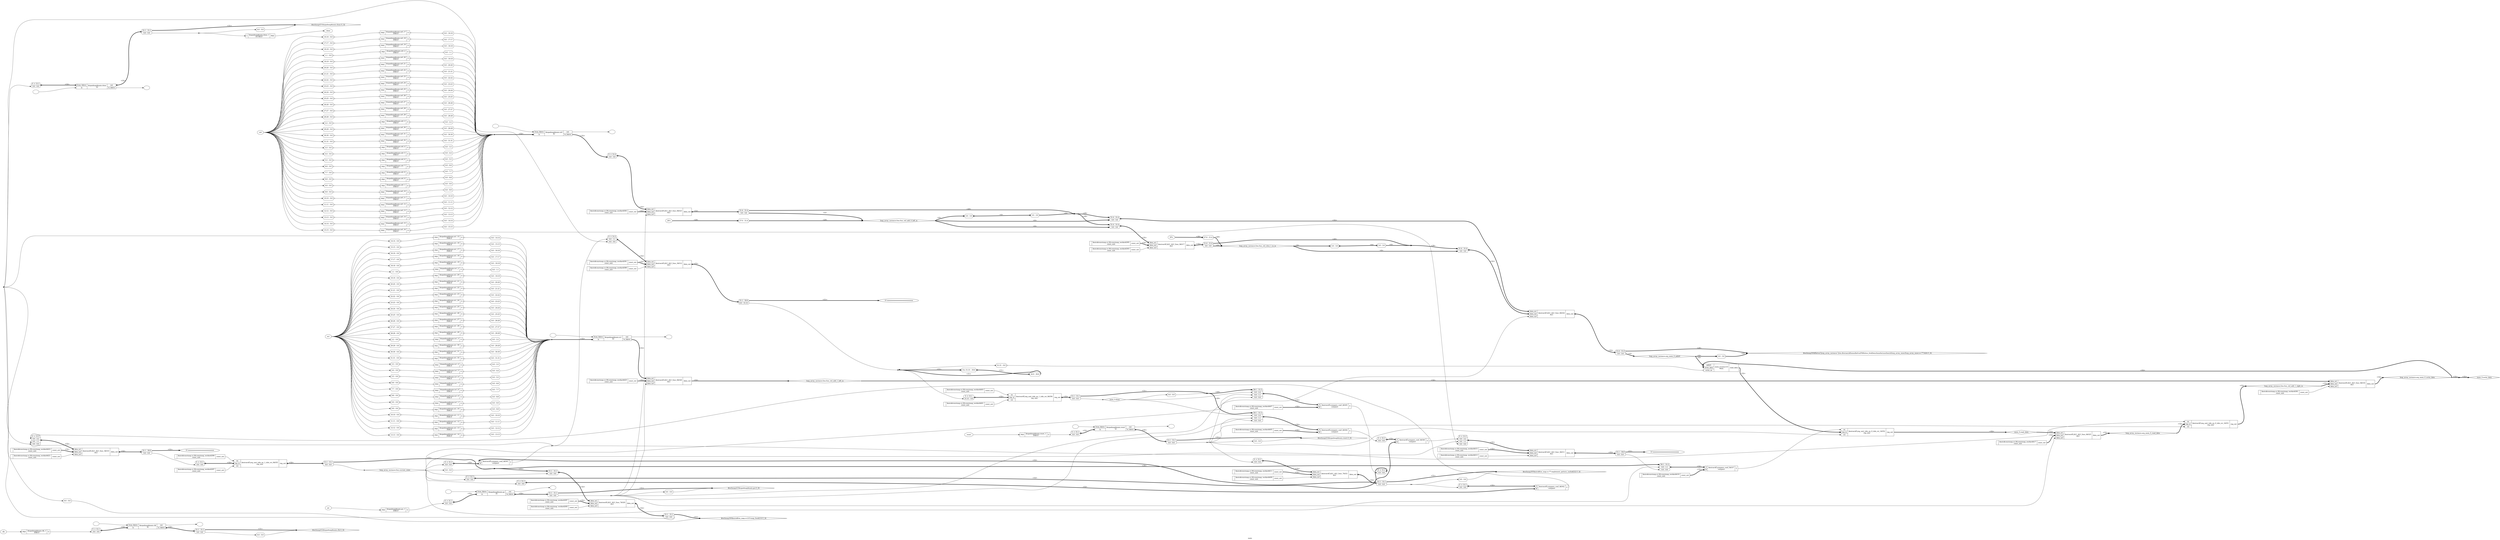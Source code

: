digraph "main" {
label="main";
rankdir="LR";
remincross=true;
n58 [ shape=octagon, label="clk", color="black", fontcolor="black"];
n59 [ shape=octagon, label="done", color="black", fontcolor="black"];
n60 [ shape=octagon, label="go", color="black", fontcolor="black"];
n61 [ shape=octagon, label="in0", color="black", fontcolor="black"];
n62 [ shape=octagon, label="in1", color="black", fontcolor="black"];
n63 [ shape=diamond, label="loop_array_instance.arg_mem_0_addr0", color="black", fontcolor="black"];
n64 [ shape=diamond, label="loop_array_instance.arg_mem_0_read_data", color="black", fontcolor="black"];
n65 [ shape=diamond, label="loop_array_instance.arg_mem_0_write_data", color="black", fontcolor="black"];
n66 [ shape=diamond, label="loop_array_instance.fsm.current_state", color="black", fontcolor="black"];
n67 [ shape=diamond, label="loop_array_instance.fsm.fsm_std_add_0_left_in", color="black", fontcolor="black"];
n68 [ shape=diamond, label="loop_array_instance.fsm.fsm_std_add_1_left_in", color="black", fontcolor="black"];
n69 [ shape=diamond, label="loop_array_instance.fsm.fsm_std_add_1_right_in", color="black", fontcolor="black"];
n70 [ shape=diamond, label="loop_array_instance.fsm.fsm_std_slice_1_in_in", color="black", fontcolor="black"];
n71 [ shape=diamond, label="mem_0.done", color="black", fontcolor="black"];
n72 [ shape=diamond, label="mem_0.read_data", color="black", fontcolor="black"];
n73 [ shape=diamond, label="mem_0.write_data", color="black", fontcolor="black"];
n74 [ shape=octagon, label="reset", color="black", fontcolor="black"];
c76 [ shape=record, label="{{}|$auto$constmap.cc:36:constmap_worker$381\nconst_unit|{<p75> const_out}}",  ];
c77 [ shape=record, label="{{}|$auto$constmap.cc:36:constmap_worker$383\nconst_unit|{<p75> const_out}}",  ];
c78 [ shape=record, label="{{}|$auto$constmap.cc:36:constmap_worker$385\nconst_unit|{<p75> const_out}}",  ];
c79 [ shape=record, label="{{}|$auto$constmap.cc:36:constmap_worker$387\nconst_unit|{<p75> const_out}}",  ];
c80 [ shape=record, label="{{}|$auto$constmap.cc:36:constmap_worker$389\nconst_unit|{<p75> const_out}}",  ];
c81 [ shape=record, label="{{}|$auto$constmap.cc:36:constmap_worker$391\nconst_unit|{<p75> const_out}}",  ];
c82 [ shape=record, label="{{}|$auto$constmap.cc:36:constmap_worker$393\nconst_unit|{<p75> const_out}}",  ];
c83 [ shape=record, label="{{}|$auto$constmap.cc:36:constmap_worker$395\nconst_unit|{<p75> const_out}}",  ];
c84 [ shape=record, label="{{}|$auto$constmap.cc:36:constmap_worker$397\nconst_unit|{<p75> const_out}}",  ];
c85 [ shape=record, label="{{}|$auto$constmap.cc:36:constmap_worker$399\nconst_unit|{<p75> const_out}}",  ];
c86 [ shape=record, label="{{}|$auto$constmap.cc:36:constmap_worker$401\nconst_unit|{<p75> const_out}}",  ];
c87 [ shape=record, label="{{}|$auto$constmap.cc:36:constmap_worker$403\nconst_unit|{<p75> const_out}}",  ];
c88 [ shape=record, label="{{}|$auto$constmap.cc:36:constmap_worker$405\nconst_unit|{<p75> const_out}}",  ];
c89 [ shape=record, label="{{}|$auto$constmap.cc:36:constmap_worker$407\nconst_unit|{<p75> const_out}}",  ];
c90 [ shape=record, label="{{}|$auto$constmap.cc:36:constmap_worker$409\nconst_unit|{<p75> const_out}}",  ];
c91 [ shape=record, label="{{}|$auto$constmap.cc:36:constmap_worker$411\nconst_unit|{<p75> const_out}}",  ];
c92 [ shape=record, label="{{}|$auto$constmap.cc:36:constmap_worker$413\nconst_unit|{<p75> const_out}}",  ];
c93 [ shape=record, label="{{}|$auto$constmap.cc:36:constmap_worker$415\nconst_unit|{<p75> const_out}}",  ];
c94 [ shape=record, label="{{}|$auto$constmap.cc:36:constmap_worker$417\nconst_unit|{<p75> const_out}}",  ];
c95 [ shape=record, label="{{}|$auto$constmap.cc:36:constmap_worker$419\nconst_unit|{<p75> const_out}}",  ];
c96 [ shape=record, label="{{}|$auto$constmap.cc:36:constmap_worker$421\nconst_unit|{<p75> const_out}}",  ];
c97 [ shape=record, label="{{}|$auto$constmap.cc:36:constmap_worker$423\nconst_unit|{<p75> const_out}}",  ];
c98 [ shape=record, label="{{}|$auto$constmap.cc:36:constmap_worker$425\nconst_unit|{<p75> const_out}}",  ];
c103 [ shape=record, label="{{<p99> data_in1|<p100> data_in2|<p101> data_in3}|$extract$&#9586;ALU_ALU_func_0$316\nALU|{<p102> data_out}}",  ];
c104 [ shape=record, label="{{<p99> data_in1|<p100> data_in2|<p101> data_in3}|$extract$&#9586;ALU_ALU_func_0$317\nALU|{<p102> data_out}}",  ];
x0 [ shape=record, style=rounded, label="<s1> 31:4 - 31:4 |<s0> 3:0 - 3:0 ", color="black", fontcolor="black" ];
x0:e -> c104:p99:w [arrowhead=odiamond, arrowtail=odiamond, dir=both, color="black", fontcolor="black", style="setlinewidth(3)", label="<32>"];
x1 [ shape=record, style=rounded, label="<s1> 31:4 - 31:4 |<s0> 3:0 - 3:0 ", color="black", fontcolor="black" ];
c104:p102:e -> x1:w [arrowhead=odiamond, arrowtail=odiamond, dir=both, color="black", fontcolor="black", style="setlinewidth(3)", label="<32>"];
v4 [ label="31'zzzzzzzzzzzzzzzzzzzzzzzzzzzzzzz" ];
c105 [ shape=record, label="{{<p99> data_in1|<p100> data_in2|<p101> data_in3}|$extract$&#9586;ALU_ALU_func_3$310\nALU|{<p102> data_out}}",  ];
x2 [ shape=record, style=rounded, label="0 -&gt; 31:3 |<s2> 0:0 - 2:2 |<s1> 0:0 - 1:1 |<s0> 0:0 - 0:0 ", color="black", fontcolor="black" ];
x2:e -> c105:p99:w [arrowhead=odiamond, arrowtail=odiamond, dir=both, color="black", fontcolor="black", style="setlinewidth(3)", label="<32>"];
x3 [ shape=record, style=rounded, label="<s1> 31:1 - 30:0 |<s0> 0:0 - 0:0 ", color="black", fontcolor="black" ];
c105:p102:e -> x3:w [arrowhead=odiamond, arrowtail=odiamond, dir=both, color="black", fontcolor="black", style="setlinewidth(3)", label="<32>"];
v7 [ label="31'zzzzzzzzzzzzzzzzzzzzzzzzzzzzzzz" ];
c106 [ shape=record, label="{{<p99> data_in1|<p100> data_in2|<p101> data_in3}|$extract$&#9586;ALU_ALU_func_3$311\nALU|{<p102> data_out}}",  ];
x5 [ shape=record, style=rounded, label="0 -&gt; 31:3 |<s2> 0:0 - 2:2 |<s1> 0:0 - 1:1 |<s0> 0:0 - 0:0 ", color="black", fontcolor="black" ];
x5:e -> c106:p99:w [arrowhead=odiamond, arrowtail=odiamond, dir=both, color="black", fontcolor="black", style="setlinewidth(3)", label="<32>"];
x6 [ shape=record, style=rounded, label="<s1> 31:1 - 30:0 |<s0> 0:0 - 0:0 ", color="black", fontcolor="black" ];
c106:p102:e -> x6:w [arrowhead=odiamond, arrowtail=odiamond, dir=both, color="black", fontcolor="black", style="setlinewidth(3)", label="<32>"];
v10 [ label="31'zzzzzzzzzzzzzzzzzzzzzzzzzzzzzzz" ];
c107 [ shape=record, label="{{<p99> data_in1|<p100> data_in2|<p101> data_in3}|$extract$&#9586;ALU_ALU_func_3$312\nALU|{<p102> data_out}}",  ];
x8 [ shape=record, style=rounded, label="0 -&gt; 31:2 |<s1> 0:0 - 1:1 |<s0> 0:0 - 0:0 ", color="black", fontcolor="black" ];
x8:e -> c107:p99:w [arrowhead=odiamond, arrowtail=odiamond, dir=both, color="black", fontcolor="black", style="setlinewidth(3)", label="<32>"];
x9 [ shape=record, style=rounded, label="<s1> 31:1 - 30:0 |<s0> 0:0 - 31:31 ", color="black", fontcolor="black" ];
c107:p102:e -> x9:w [arrowhead=odiamond, arrowtail=odiamond, dir=both, color="black", fontcolor="black", style="setlinewidth(3)", label="<32>"];
c108 [ shape=record, label="{{<p99> data_in1|<p100> data_in2|<p101> data_in3}|$extract$&#9586;ALU_ALU_func_6$323\nALU|{<p102> data_out}}",  ];
x11 [ shape=record, style=rounded, label="0 -&gt; 31:4 |<s0> 3:0 - 3:0 ", color="black", fontcolor="black" ];
x11:e -> c108:p99:w [arrowhead=odiamond, arrowtail=odiamond, dir=both, color="black", fontcolor="black", style="setlinewidth(3)", label="<32>"];
x12 [ shape=record, style=rounded, label="<s1> 31:4 - 31:4 |<s0> 3:0 - 3:0 ", color="black", fontcolor="black" ];
c108:p102:e -> x12:w [arrowhead=odiamond, arrowtail=odiamond, dir=both, color="black", fontcolor="black", style="setlinewidth(3)", label="<32>"];
c109 [ shape=record, label="{{<p99> data_in1|<p100> data_in2|<p101> data_in3}|$extract$&#9586;ALU_ALU_func_6$324\nALU|{<p102> data_out}}",  ];
x13 [ shape=record, style=rounded, label="<s1> 31:4 - 31:4 |<s0> 3:0 - 3:0 ", color="black", fontcolor="black" ];
x13:e -> c109:p99:w [arrowhead=odiamond, arrowtail=odiamond, dir=both, color="black", fontcolor="black", style="setlinewidth(3)", label="<32>"];
x14 [ shape=record, style=rounded, label="<s1> 31:4 - 31:4 |<s0> 3:0 - 3:0 ", color="black", fontcolor="black" ];
x14:e -> c109:p100:w [arrowhead=odiamond, arrowtail=odiamond, dir=both, color="black", fontcolor="black", style="setlinewidth(3)", label="<32>"];
x15 [ shape=record, style=rounded, label="<s1> 31:4 - 31:4 |<s0> 3:0 - 3:0 ", color="black", fontcolor="black" ];
c109:p102:e -> x15:w [arrowhead=odiamond, arrowtail=odiamond, dir=both, color="black", fontcolor="black", style="setlinewidth(3)", label="<32>"];
c110 [ shape=record, label="{{<p99> data_in1|<p100> data_in2|<p101> data_in3}|$extract$&#9586;ALU_ALU_func_6$325\nALU|{<p102> data_out}}",  ];
c111 [ shape=record, label="{{<p99> data_in1|<p100> data_in2|<p101> data_in3}|$extract$&#9586;ALU_ALU_func_6$326\nALU|{<p102> data_out}}",  ];
c112 [ shape=record, label="{{<p99> data_in1|<p100> data_in2|<p101> data_in3}|$extract$&#9586;ALU_ALU_func_7$320\nALU|{<p102> data_out}}",  ];
x16 [ shape=record, style=rounded, label="<s1> 31:1 - 31:1 |<s0> 0:0 - 0:0 ", color="black", fontcolor="black" ];
x16:e -> c112:p99:w [arrowhead=odiamond, arrowtail=odiamond, dir=both, color="black", fontcolor="black", style="setlinewidth(3)", label="<32>"];
x17 [ shape=record, style=rounded, label="<s1> 31:1 - 31:1 |<s0> 0:0 - 0:0 ", color="black", fontcolor="black" ];
c112:p102:e -> x17:w [arrowhead=odiamond, arrowtail=odiamond, dir=both, color="black", fontcolor="black", style="setlinewidth(3)", label="<32>"];
c113 [ shape=record, label="{{<p99> data_in1|<p100> data_in2|<p101> data_in3}|$extract$&#9586;ALU_ALU_func_7$321\nALU|{<p102> data_out}}",  ];
x18 [ shape=record, style=rounded, label="0 -&gt; 31:1 |<s0> 0:0 - 0:0 ", color="black", fontcolor="black" ];
x18:e -> c113:p99:w [arrowhead=odiamond, arrowtail=odiamond, dir=both, color="black", fontcolor="black", style="setlinewidth(3)", label="<32>"];
x19 [ shape=record, style=rounded, label="<s1> 31:1 - 31:1 |<s0> 0:0 - 0:0 ", color="black", fontcolor="black" ];
c113:p102:e -> x19:w [arrowhead=odiamond, arrowtail=odiamond, dir=both, color="black", fontcolor="black", style="setlinewidth(3)", label="<32>"];
c117 [ shape=record, label="{{<p114> A|<p115> B}|$extract$&#9586;compare_conf_2$344\ncompare|{<p116> Y}}",  ];
x20 [ shape=record, style=rounded, label="<s3> 29:1 - 31:3 |<s2> 0:0 - 2:2 |<s1> 0:0 - 1:1 |<s0> 0:0 - 0:0 ", color="black", fontcolor="black" ];
x20:e -> c117:p114:w [arrowhead=odiamond, arrowtail=odiamond, dir=both, color="black", fontcolor="black", style="setlinewidth(3)", label="<32>"];
c118 [ shape=record, label="{{<p114> A|<p115> B}|$extract$&#9586;compare_conf_2$345\ncompare|{<p116> Y}}",  ];
x21 [ shape=record, style=rounded, label="<s3> 29:1 - 31:3 |<s2> 0:0 - 2:2 |<s1> 0:0 - 1:1 |<s0> 0:0 - 0:0 ", color="black", fontcolor="black" ];
x21:e -> c118:p114:w [arrowhead=odiamond, arrowtail=odiamond, dir=both, color="black", fontcolor="black", style="setlinewidth(3)", label="<32>"];
c119 [ shape=record, label="{{<p114> A|<p115> B}|$extract$&#9586;compare_conf_4$340\ncompare|{<p116> Y}}",  ];
x22 [ shape=record, style=rounded, label="Z -&gt; 31:1 |<s0> 0:0 - 0:0 ", color="black", fontcolor="black" ];
x22:e -> c119:p114:w [arrowhead=odiamond, arrowtail=odiamond, dir=both, color="black", fontcolor="black", style="setlinewidth(3)", label="<32>"];
x23 [ shape=record, style=rounded, label="Z -&gt; 31:1 |<s0> 0:0 - 0:0 ", color="black", fontcolor="black" ];
x23:e -> c119:p115:w [arrowhead=odiamond, arrowtail=odiamond, dir=both, color="black", fontcolor="black", style="setlinewidth(3)", label="<32>"];
c120 [ shape=record, label="{{<p114> A|<p115> B}|$extract$&#9586;compare_conf_4$341\ncompare|{<p116> Y}}",  ];
x24 [ shape=record, style=rounded, label="Z -&gt; 31:1 |<s0> 0:0 - 0:0 ", color="black", fontcolor="black" ];
x24:e -> c120:p114:w [arrowhead=odiamond, arrowtail=odiamond, dir=both, color="black", fontcolor="black", style="setlinewidth(3)", label="<32>"];
x25 [ shape=record, style=rounded, label="Z -&gt; 31:1 |<s0> 0:0 - 0:0 ", color="black", fontcolor="black" ];
x25:e -> c120:p115:w [arrowhead=odiamond, arrowtail=odiamond, dir=both, color="black", fontcolor="black", style="setlinewidth(3)", label="<32>"];
c121 [ shape=record, label="{{<p114> A|<p115> B}|$extract$&#9586;compare_conf_4$342\ncompare|{<p116> Y}}",  ];
x26 [ shape=record, style=rounded, label="Z -&gt; 31:1 |<s0> 0:0 - 0:0 ", color="black", fontcolor="black" ];
x26:e -> c121:p114:w [arrowhead=odiamond, arrowtail=odiamond, dir=both, color="black", fontcolor="black", style="setlinewidth(3)", label="<32>"];
x27 [ shape=record, style=rounded, label="Z -&gt; 31:1 |<s0> 0:0 - 0:0 ", color="black", fontcolor="black" ];
x27:e -> c121:p115:w [arrowhead=odiamond, arrowtail=odiamond, dir=both, color="black", fontcolor="black", style="setlinewidth(3)", label="<32>"];
c122 [ shape=record, label="{{<p114> A|<p115> B}|$extract$&#9586;compare_conf_5$337\ncompare|{<p116> Y}}",  ];
x28 [ shape=record, style=rounded, label="<s2> 30:1 - 31:2 |<s1> 0:0 - 1:1 |<s0> 0:0 - 0:0 ", color="black", fontcolor="black" ];
x28:e -> c122:p114:w [arrowhead=odiamond, arrowtail=odiamond, dir=both, color="black", fontcolor="black", style="setlinewidth(3)", label="<32>"];
c127 [ shape=record, label="{{<p123> en|<p124> reg_in|<p125> rst}|$extract$&#9586;reg_unit_tide_en_0_tide_rst_1$351\nreg_unit|{<p126> reg_out}}",  ];
c128 [ shape=record, label="{{<p123> en|<p124> reg_in|<p125> rst}|$extract$&#9586;reg_unit_tide_en_0_tide_rst_1$352\nreg_unit|{<p126> reg_out}}",  ];
c129 [ shape=record, label="{{<p123> en|<p124> reg_in|<p125> rst}|$extract$&#9586;reg_unit_tide_en_1_tide_rst_0$355\nreg_unit|{<p126> reg_out}}",  ];
x29 [ shape=record, style=rounded, label="0 -&gt; 31:1 |<s0> 0:0 - 0:0 ", color="black", fontcolor="black" ];
x29:e -> c129:p124:w [arrowhead=odiamond, arrowtail=odiamond, dir=both, color="black", fontcolor="black", style="setlinewidth(3)", label="<32>"];
x30 [ shape=record, style=rounded, label="<s1> 31:1 - 31:1 |<s0> 0:0 - 0:0 ", color="black", fontcolor="black" ];
c129:p126:e -> x30:w [arrowhead=odiamond, arrowtail=odiamond, dir=both, color="black", fontcolor="black", style="setlinewidth(3)", label="<32>"];
c130 [ shape=record, label="{{<p123> en|<p124> reg_in|<p125> rst}|$extract$&#9586;reg_unit_tide_en_1_tide_rst_0$356\nreg_unit|{<p126> reg_out}}",  ];
x31 [ shape=record, style=rounded, label="0 -&gt; 31:1 |<s0> 31:31 - 0:0 ", color="black", fontcolor="black" ];
x31:e -> c130:p124:w [arrowhead=odiamond, arrowtail=odiamond, dir=both, color="black", fontcolor="black", style="setlinewidth(3)", label="<32>"];
x32 [ shape=record, style=rounded, label="<s1> 31:1 - 31:1 |<s0> 0:0 - 0:0 ", color="black", fontcolor="black" ];
c130:p126:e -> x32:w [arrowhead=odiamond, arrowtail=odiamond, dir=both, color="black", fontcolor="black", style="setlinewidth(3)", label="<32>"];
v33 [ label="" ];
v35 [ label="" ];
c135 [ shape=record, label="{{<p131> from_fabric|<p132> in}|$iopadmap$main.clk\nIO|{<p133> out|<p134> to_fabric}}",  ];
x34 [ shape=record, style=rounded, label="0 -&gt; 31:1 |<s0> 0:0 - 0:0 ", color="black", fontcolor="black" ];
x34:e -> c135:p132:w [arrowhead=odiamond, arrowtail=odiamond, dir=both, color="black", fontcolor="black", style="setlinewidth(3)", label="<32>"];
x36 [ shape=record, style=rounded, label="<s1> 31:1 - 31:1 |<s0> 0:0 - 0:0 ", color="black", fontcolor="black" ];
c135:p134:e -> x36:w [arrowhead=odiamond, arrowtail=odiamond, dir=both, color="black", fontcolor="black", style="setlinewidth(3)", label="<32>"];
c138 [ shape=record, label="{{<p136> PAD}|$iopadmap$main.clk_1\nINBUF|{<p137> O}}",  ];
v38 [ label="" ];
v40 [ label="" ];
c139 [ shape=record, label="{{<p131> from_fabric|<p132> in}|$iopadmap$main.done\nIO|{<p133> out|<p134> to_fabric}}",  ];
x37 [ shape=record, style=rounded, label="0 -&gt; 31:1 |<s0> 0:0 - 0:0 ", color="black", fontcolor="black" ];
x37:e -> c139:p131:w [arrowhead=odiamond, arrowtail=odiamond, dir=both, color="black", fontcolor="black", style="setlinewidth(3)", label="<32>"];
x39 [ shape=record, style=rounded, label="<s1> 31:1 - 31:1 |<s0> 0:0 - 0:0 ", color="black", fontcolor="black" ];
c139:p133:e -> x39:w [arrowhead=odiamond, arrowtail=odiamond, dir=both, color="black", fontcolor="black", style="setlinewidth(3)", label="<32>"];
c141 [ shape=record, label="{{<p140> I}|$iopadmap$main.done_1\nOUTBUF|{<p136> PAD}}",  ];
v41 [ label="" ];
v43 [ label="" ];
c142 [ shape=record, label="{{<p131> from_fabric|<p132> in}|$iopadmap$main.go\nIO|{<p133> out|<p134> to_fabric}}",  ];
x42 [ shape=record, style=rounded, label="0 -&gt; 31:1 |<s0> 0:0 - 0:0 ", color="black", fontcolor="black" ];
x42:e -> c142:p132:w [arrowhead=odiamond, arrowtail=odiamond, dir=both, color="black", fontcolor="black", style="setlinewidth(3)", label="<32>"];
x44 [ shape=record, style=rounded, label="<s1> 31:1 - 31:1 |<s0> 0:0 - 0:0 ", color="black", fontcolor="black" ];
c142:p134:e -> x44:w [arrowhead=odiamond, arrowtail=odiamond, dir=both, color="black", fontcolor="black", style="setlinewidth(3)", label="<32>"];
c143 [ shape=record, label="{{<p136> PAD}|$iopadmap$main.go_1\nINBUF|{<p137> O}}",  ];
v45 [ label="" ];
v46 [ label="" ];
c144 [ shape=record, label="{{<p131> from_fabric|<p132> in}|$iopadmap$main.in0\nIO|{<p133> out|<p134> to_fabric}}",  ];
c145 [ shape=record, label="{{<p136> PAD}|$iopadmap$main.in0_1\nINBUF|{<p137> O}}",  ];
x47 [ shape=record, style=rounded, label="<s0> 0:0 - 0:0 ", color="black", fontcolor="black" ];
c145:p137:e -> x47:w [arrowhead=odiamond, arrowtail=odiamond, dir=both, color="black", fontcolor="black", label=""];
x48 [ shape=record, style=rounded, label="<s0> 0:0 - 0:0 ", color="black", fontcolor="black" ];
x48:e -> c145:p136:w [arrowhead=odiamond, arrowtail=odiamond, dir=both, color="black", fontcolor="black", label=""];
c146 [ shape=record, label="{{<p136> PAD}|$iopadmap$main.in0_10\nINBUF|{<p137> O}}",  ];
x49 [ shape=record, style=rounded, label="<s0> 0:0 - 9:9 ", color="black", fontcolor="black" ];
c146:p137:e -> x49:w [arrowhead=odiamond, arrowtail=odiamond, dir=both, color="black", fontcolor="black", label=""];
x50 [ shape=record, style=rounded, label="<s0> 9:9 - 0:0 ", color="black", fontcolor="black" ];
x50:e -> c146:p136:w [arrowhead=odiamond, arrowtail=odiamond, dir=both, color="black", fontcolor="black", label=""];
c147 [ shape=record, label="{{<p136> PAD}|$iopadmap$main.in0_11\nINBUF|{<p137> O}}",  ];
x51 [ shape=record, style=rounded, label="<s0> 0:0 - 10:10 ", color="black", fontcolor="black" ];
c147:p137:e -> x51:w [arrowhead=odiamond, arrowtail=odiamond, dir=both, color="black", fontcolor="black", label=""];
x52 [ shape=record, style=rounded, label="<s0> 10:10 - 0:0 ", color="black", fontcolor="black" ];
x52:e -> c147:p136:w [arrowhead=odiamond, arrowtail=odiamond, dir=both, color="black", fontcolor="black", label=""];
c148 [ shape=record, label="{{<p136> PAD}|$iopadmap$main.in0_12\nINBUF|{<p137> O}}",  ];
x53 [ shape=record, style=rounded, label="<s0> 0:0 - 11:11 ", color="black", fontcolor="black" ];
c148:p137:e -> x53:w [arrowhead=odiamond, arrowtail=odiamond, dir=both, color="black", fontcolor="black", label=""];
x54 [ shape=record, style=rounded, label="<s0> 11:11 - 0:0 ", color="black", fontcolor="black" ];
x54:e -> c148:p136:w [arrowhead=odiamond, arrowtail=odiamond, dir=both, color="black", fontcolor="black", label=""];
c149 [ shape=record, label="{{<p136> PAD}|$iopadmap$main.in0_13\nINBUF|{<p137> O}}",  ];
x55 [ shape=record, style=rounded, label="<s0> 0:0 - 12:12 ", color="black", fontcolor="black" ];
c149:p137:e -> x55:w [arrowhead=odiamond, arrowtail=odiamond, dir=both, color="black", fontcolor="black", label=""];
x56 [ shape=record, style=rounded, label="<s0> 12:12 - 0:0 ", color="black", fontcolor="black" ];
x56:e -> c149:p136:w [arrowhead=odiamond, arrowtail=odiamond, dir=both, color="black", fontcolor="black", label=""];
c150 [ shape=record, label="{{<p136> PAD}|$iopadmap$main.in0_14\nINBUF|{<p137> O}}",  ];
x57 [ shape=record, style=rounded, label="<s0> 0:0 - 13:13 ", color="black", fontcolor="black" ];
c150:p137:e -> x57:w [arrowhead=odiamond, arrowtail=odiamond, dir=both, color="black", fontcolor="black", label=""];
x58 [ shape=record, style=rounded, label="<s0> 13:13 - 0:0 ", color="black", fontcolor="black" ];
x58:e -> c150:p136:w [arrowhead=odiamond, arrowtail=odiamond, dir=both, color="black", fontcolor="black", label=""];
c151 [ shape=record, label="{{<p136> PAD}|$iopadmap$main.in0_15\nINBUF|{<p137> O}}",  ];
x59 [ shape=record, style=rounded, label="<s0> 0:0 - 14:14 ", color="black", fontcolor="black" ];
c151:p137:e -> x59:w [arrowhead=odiamond, arrowtail=odiamond, dir=both, color="black", fontcolor="black", label=""];
x60 [ shape=record, style=rounded, label="<s0> 14:14 - 0:0 ", color="black", fontcolor="black" ];
x60:e -> c151:p136:w [arrowhead=odiamond, arrowtail=odiamond, dir=both, color="black", fontcolor="black", label=""];
c152 [ shape=record, label="{{<p136> PAD}|$iopadmap$main.in0_16\nINBUF|{<p137> O}}",  ];
x61 [ shape=record, style=rounded, label="<s0> 0:0 - 15:15 ", color="black", fontcolor="black" ];
c152:p137:e -> x61:w [arrowhead=odiamond, arrowtail=odiamond, dir=both, color="black", fontcolor="black", label=""];
x62 [ shape=record, style=rounded, label="<s0> 15:15 - 0:0 ", color="black", fontcolor="black" ];
x62:e -> c152:p136:w [arrowhead=odiamond, arrowtail=odiamond, dir=both, color="black", fontcolor="black", label=""];
c153 [ shape=record, label="{{<p136> PAD}|$iopadmap$main.in0_17\nINBUF|{<p137> O}}",  ];
x63 [ shape=record, style=rounded, label="<s0> 0:0 - 16:16 ", color="black", fontcolor="black" ];
c153:p137:e -> x63:w [arrowhead=odiamond, arrowtail=odiamond, dir=both, color="black", fontcolor="black", label=""];
x64 [ shape=record, style=rounded, label="<s0> 16:16 - 0:0 ", color="black", fontcolor="black" ];
x64:e -> c153:p136:w [arrowhead=odiamond, arrowtail=odiamond, dir=both, color="black", fontcolor="black", label=""];
c154 [ shape=record, label="{{<p136> PAD}|$iopadmap$main.in0_18\nINBUF|{<p137> O}}",  ];
x65 [ shape=record, style=rounded, label="<s0> 0:0 - 17:17 ", color="black", fontcolor="black" ];
c154:p137:e -> x65:w [arrowhead=odiamond, arrowtail=odiamond, dir=both, color="black", fontcolor="black", label=""];
x66 [ shape=record, style=rounded, label="<s0> 17:17 - 0:0 ", color="black", fontcolor="black" ];
x66:e -> c154:p136:w [arrowhead=odiamond, arrowtail=odiamond, dir=both, color="black", fontcolor="black", label=""];
c155 [ shape=record, label="{{<p136> PAD}|$iopadmap$main.in0_19\nINBUF|{<p137> O}}",  ];
x67 [ shape=record, style=rounded, label="<s0> 0:0 - 18:18 ", color="black", fontcolor="black" ];
c155:p137:e -> x67:w [arrowhead=odiamond, arrowtail=odiamond, dir=both, color="black", fontcolor="black", label=""];
x68 [ shape=record, style=rounded, label="<s0> 18:18 - 0:0 ", color="black", fontcolor="black" ];
x68:e -> c155:p136:w [arrowhead=odiamond, arrowtail=odiamond, dir=both, color="black", fontcolor="black", label=""];
c156 [ shape=record, label="{{<p136> PAD}|$iopadmap$main.in0_2\nINBUF|{<p137> O}}",  ];
x69 [ shape=record, style=rounded, label="<s0> 0:0 - 1:1 ", color="black", fontcolor="black" ];
c156:p137:e -> x69:w [arrowhead=odiamond, arrowtail=odiamond, dir=both, color="black", fontcolor="black", label=""];
x70 [ shape=record, style=rounded, label="<s0> 1:1 - 0:0 ", color="black", fontcolor="black" ];
x70:e -> c156:p136:w [arrowhead=odiamond, arrowtail=odiamond, dir=both, color="black", fontcolor="black", label=""];
c157 [ shape=record, label="{{<p136> PAD}|$iopadmap$main.in0_20\nINBUF|{<p137> O}}",  ];
x71 [ shape=record, style=rounded, label="<s0> 0:0 - 19:19 ", color="black", fontcolor="black" ];
c157:p137:e -> x71:w [arrowhead=odiamond, arrowtail=odiamond, dir=both, color="black", fontcolor="black", label=""];
x72 [ shape=record, style=rounded, label="<s0> 19:19 - 0:0 ", color="black", fontcolor="black" ];
x72:e -> c157:p136:w [arrowhead=odiamond, arrowtail=odiamond, dir=both, color="black", fontcolor="black", label=""];
c158 [ shape=record, label="{{<p136> PAD}|$iopadmap$main.in0_21\nINBUF|{<p137> O}}",  ];
x73 [ shape=record, style=rounded, label="<s0> 0:0 - 20:20 ", color="black", fontcolor="black" ];
c158:p137:e -> x73:w [arrowhead=odiamond, arrowtail=odiamond, dir=both, color="black", fontcolor="black", label=""];
x74 [ shape=record, style=rounded, label="<s0> 20:20 - 0:0 ", color="black", fontcolor="black" ];
x74:e -> c158:p136:w [arrowhead=odiamond, arrowtail=odiamond, dir=both, color="black", fontcolor="black", label=""];
c159 [ shape=record, label="{{<p136> PAD}|$iopadmap$main.in0_22\nINBUF|{<p137> O}}",  ];
x75 [ shape=record, style=rounded, label="<s0> 0:0 - 21:21 ", color="black", fontcolor="black" ];
c159:p137:e -> x75:w [arrowhead=odiamond, arrowtail=odiamond, dir=both, color="black", fontcolor="black", label=""];
x76 [ shape=record, style=rounded, label="<s0> 21:21 - 0:0 ", color="black", fontcolor="black" ];
x76:e -> c159:p136:w [arrowhead=odiamond, arrowtail=odiamond, dir=both, color="black", fontcolor="black", label=""];
c160 [ shape=record, label="{{<p136> PAD}|$iopadmap$main.in0_23\nINBUF|{<p137> O}}",  ];
x77 [ shape=record, style=rounded, label="<s0> 0:0 - 22:22 ", color="black", fontcolor="black" ];
c160:p137:e -> x77:w [arrowhead=odiamond, arrowtail=odiamond, dir=both, color="black", fontcolor="black", label=""];
x78 [ shape=record, style=rounded, label="<s0> 22:22 - 0:0 ", color="black", fontcolor="black" ];
x78:e -> c160:p136:w [arrowhead=odiamond, arrowtail=odiamond, dir=both, color="black", fontcolor="black", label=""];
c161 [ shape=record, label="{{<p136> PAD}|$iopadmap$main.in0_24\nINBUF|{<p137> O}}",  ];
x79 [ shape=record, style=rounded, label="<s0> 0:0 - 23:23 ", color="black", fontcolor="black" ];
c161:p137:e -> x79:w [arrowhead=odiamond, arrowtail=odiamond, dir=both, color="black", fontcolor="black", label=""];
x80 [ shape=record, style=rounded, label="<s0> 23:23 - 0:0 ", color="black", fontcolor="black" ];
x80:e -> c161:p136:w [arrowhead=odiamond, arrowtail=odiamond, dir=both, color="black", fontcolor="black", label=""];
c162 [ shape=record, label="{{<p136> PAD}|$iopadmap$main.in0_25\nINBUF|{<p137> O}}",  ];
x81 [ shape=record, style=rounded, label="<s0> 0:0 - 24:24 ", color="black", fontcolor="black" ];
c162:p137:e -> x81:w [arrowhead=odiamond, arrowtail=odiamond, dir=both, color="black", fontcolor="black", label=""];
x82 [ shape=record, style=rounded, label="<s0> 24:24 - 0:0 ", color="black", fontcolor="black" ];
x82:e -> c162:p136:w [arrowhead=odiamond, arrowtail=odiamond, dir=both, color="black", fontcolor="black", label=""];
c163 [ shape=record, label="{{<p136> PAD}|$iopadmap$main.in0_26\nINBUF|{<p137> O}}",  ];
x83 [ shape=record, style=rounded, label="<s0> 0:0 - 25:25 ", color="black", fontcolor="black" ];
c163:p137:e -> x83:w [arrowhead=odiamond, arrowtail=odiamond, dir=both, color="black", fontcolor="black", label=""];
x84 [ shape=record, style=rounded, label="<s0> 25:25 - 0:0 ", color="black", fontcolor="black" ];
x84:e -> c163:p136:w [arrowhead=odiamond, arrowtail=odiamond, dir=both, color="black", fontcolor="black", label=""];
c164 [ shape=record, label="{{<p136> PAD}|$iopadmap$main.in0_27\nINBUF|{<p137> O}}",  ];
x85 [ shape=record, style=rounded, label="<s0> 0:0 - 26:26 ", color="black", fontcolor="black" ];
c164:p137:e -> x85:w [arrowhead=odiamond, arrowtail=odiamond, dir=both, color="black", fontcolor="black", label=""];
x86 [ shape=record, style=rounded, label="<s0> 26:26 - 0:0 ", color="black", fontcolor="black" ];
x86:e -> c164:p136:w [arrowhead=odiamond, arrowtail=odiamond, dir=both, color="black", fontcolor="black", label=""];
c165 [ shape=record, label="{{<p136> PAD}|$iopadmap$main.in0_28\nINBUF|{<p137> O}}",  ];
x87 [ shape=record, style=rounded, label="<s0> 0:0 - 27:27 ", color="black", fontcolor="black" ];
c165:p137:e -> x87:w [arrowhead=odiamond, arrowtail=odiamond, dir=both, color="black", fontcolor="black", label=""];
x88 [ shape=record, style=rounded, label="<s0> 27:27 - 0:0 ", color="black", fontcolor="black" ];
x88:e -> c165:p136:w [arrowhead=odiamond, arrowtail=odiamond, dir=both, color="black", fontcolor="black", label=""];
c166 [ shape=record, label="{{<p136> PAD}|$iopadmap$main.in0_29\nINBUF|{<p137> O}}",  ];
x89 [ shape=record, style=rounded, label="<s0> 0:0 - 28:28 ", color="black", fontcolor="black" ];
c166:p137:e -> x89:w [arrowhead=odiamond, arrowtail=odiamond, dir=both, color="black", fontcolor="black", label=""];
x90 [ shape=record, style=rounded, label="<s0> 28:28 - 0:0 ", color="black", fontcolor="black" ];
x90:e -> c166:p136:w [arrowhead=odiamond, arrowtail=odiamond, dir=both, color="black", fontcolor="black", label=""];
c167 [ shape=record, label="{{<p136> PAD}|$iopadmap$main.in0_3\nINBUF|{<p137> O}}",  ];
x91 [ shape=record, style=rounded, label="<s0> 0:0 - 2:2 ", color="black", fontcolor="black" ];
c167:p137:e -> x91:w [arrowhead=odiamond, arrowtail=odiamond, dir=both, color="black", fontcolor="black", label=""];
x92 [ shape=record, style=rounded, label="<s0> 2:2 - 0:0 ", color="black", fontcolor="black" ];
x92:e -> c167:p136:w [arrowhead=odiamond, arrowtail=odiamond, dir=both, color="black", fontcolor="black", label=""];
c168 [ shape=record, label="{{<p136> PAD}|$iopadmap$main.in0_30\nINBUF|{<p137> O}}",  ];
x93 [ shape=record, style=rounded, label="<s0> 0:0 - 29:29 ", color="black", fontcolor="black" ];
c168:p137:e -> x93:w [arrowhead=odiamond, arrowtail=odiamond, dir=both, color="black", fontcolor="black", label=""];
x94 [ shape=record, style=rounded, label="<s0> 29:29 - 0:0 ", color="black", fontcolor="black" ];
x94:e -> c168:p136:w [arrowhead=odiamond, arrowtail=odiamond, dir=both, color="black", fontcolor="black", label=""];
c169 [ shape=record, label="{{<p136> PAD}|$iopadmap$main.in0_31\nINBUF|{<p137> O}}",  ];
x95 [ shape=record, style=rounded, label="<s0> 0:0 - 30:30 ", color="black", fontcolor="black" ];
c169:p137:e -> x95:w [arrowhead=odiamond, arrowtail=odiamond, dir=both, color="black", fontcolor="black", label=""];
x96 [ shape=record, style=rounded, label="<s0> 30:30 - 0:0 ", color="black", fontcolor="black" ];
x96:e -> c169:p136:w [arrowhead=odiamond, arrowtail=odiamond, dir=both, color="black", fontcolor="black", label=""];
c170 [ shape=record, label="{{<p136> PAD}|$iopadmap$main.in0_32\nINBUF|{<p137> O}}",  ];
x97 [ shape=record, style=rounded, label="<s0> 0:0 - 31:31 ", color="black", fontcolor="black" ];
c170:p137:e -> x97:w [arrowhead=odiamond, arrowtail=odiamond, dir=both, color="black", fontcolor="black", label=""];
x98 [ shape=record, style=rounded, label="<s0> 31:31 - 0:0 ", color="black", fontcolor="black" ];
x98:e -> c170:p136:w [arrowhead=odiamond, arrowtail=odiamond, dir=both, color="black", fontcolor="black", label=""];
c171 [ shape=record, label="{{<p136> PAD}|$iopadmap$main.in0_4\nINBUF|{<p137> O}}",  ];
x99 [ shape=record, style=rounded, label="<s0> 0:0 - 3:3 ", color="black", fontcolor="black" ];
c171:p137:e -> x99:w [arrowhead=odiamond, arrowtail=odiamond, dir=both, color="black", fontcolor="black", label=""];
x100 [ shape=record, style=rounded, label="<s0> 3:3 - 0:0 ", color="black", fontcolor="black" ];
x100:e -> c171:p136:w [arrowhead=odiamond, arrowtail=odiamond, dir=both, color="black", fontcolor="black", label=""];
c172 [ shape=record, label="{{<p136> PAD}|$iopadmap$main.in0_5\nINBUF|{<p137> O}}",  ];
x101 [ shape=record, style=rounded, label="<s0> 0:0 - 4:4 ", color="black", fontcolor="black" ];
c172:p137:e -> x101:w [arrowhead=odiamond, arrowtail=odiamond, dir=both, color="black", fontcolor="black", label=""];
x102 [ shape=record, style=rounded, label="<s0> 4:4 - 0:0 ", color="black", fontcolor="black" ];
x102:e -> c172:p136:w [arrowhead=odiamond, arrowtail=odiamond, dir=both, color="black", fontcolor="black", label=""];
c173 [ shape=record, label="{{<p136> PAD}|$iopadmap$main.in0_6\nINBUF|{<p137> O}}",  ];
x103 [ shape=record, style=rounded, label="<s0> 0:0 - 5:5 ", color="black", fontcolor="black" ];
c173:p137:e -> x103:w [arrowhead=odiamond, arrowtail=odiamond, dir=both, color="black", fontcolor="black", label=""];
x104 [ shape=record, style=rounded, label="<s0> 5:5 - 0:0 ", color="black", fontcolor="black" ];
x104:e -> c173:p136:w [arrowhead=odiamond, arrowtail=odiamond, dir=both, color="black", fontcolor="black", label=""];
c174 [ shape=record, label="{{<p136> PAD}|$iopadmap$main.in0_7\nINBUF|{<p137> O}}",  ];
x105 [ shape=record, style=rounded, label="<s0> 0:0 - 6:6 ", color="black", fontcolor="black" ];
c174:p137:e -> x105:w [arrowhead=odiamond, arrowtail=odiamond, dir=both, color="black", fontcolor="black", label=""];
x106 [ shape=record, style=rounded, label="<s0> 6:6 - 0:0 ", color="black", fontcolor="black" ];
x106:e -> c174:p136:w [arrowhead=odiamond, arrowtail=odiamond, dir=both, color="black", fontcolor="black", label=""];
c175 [ shape=record, label="{{<p136> PAD}|$iopadmap$main.in0_8\nINBUF|{<p137> O}}",  ];
x107 [ shape=record, style=rounded, label="<s0> 0:0 - 7:7 ", color="black", fontcolor="black" ];
c175:p137:e -> x107:w [arrowhead=odiamond, arrowtail=odiamond, dir=both, color="black", fontcolor="black", label=""];
x108 [ shape=record, style=rounded, label="<s0> 7:7 - 0:0 ", color="black", fontcolor="black" ];
x108:e -> c175:p136:w [arrowhead=odiamond, arrowtail=odiamond, dir=both, color="black", fontcolor="black", label=""];
c176 [ shape=record, label="{{<p136> PAD}|$iopadmap$main.in0_9\nINBUF|{<p137> O}}",  ];
x109 [ shape=record, style=rounded, label="<s0> 0:0 - 8:8 ", color="black", fontcolor="black" ];
c176:p137:e -> x109:w [arrowhead=odiamond, arrowtail=odiamond, dir=both, color="black", fontcolor="black", label=""];
x110 [ shape=record, style=rounded, label="<s0> 8:8 - 0:0 ", color="black", fontcolor="black" ];
x110:e -> c176:p136:w [arrowhead=odiamond, arrowtail=odiamond, dir=both, color="black", fontcolor="black", label=""];
v111 [ label="" ];
v112 [ label="" ];
c177 [ shape=record, label="{{<p131> from_fabric|<p132> in}|$iopadmap$main.in1\nIO|{<p133> out|<p134> to_fabric}}",  ];
c178 [ shape=record, label="{{<p136> PAD}|$iopadmap$main.in1_1\nINBUF|{<p137> O}}",  ];
x113 [ shape=record, style=rounded, label="<s0> 0:0 - 0:0 ", color="black", fontcolor="black" ];
c178:p137:e -> x113:w [arrowhead=odiamond, arrowtail=odiamond, dir=both, color="black", fontcolor="black", label=""];
x114 [ shape=record, style=rounded, label="<s0> 0:0 - 0:0 ", color="black", fontcolor="black" ];
x114:e -> c178:p136:w [arrowhead=odiamond, arrowtail=odiamond, dir=both, color="black", fontcolor="black", label=""];
c179 [ shape=record, label="{{<p136> PAD}|$iopadmap$main.in1_10\nINBUF|{<p137> O}}",  ];
x115 [ shape=record, style=rounded, label="<s0> 0:0 - 9:9 ", color="black", fontcolor="black" ];
c179:p137:e -> x115:w [arrowhead=odiamond, arrowtail=odiamond, dir=both, color="black", fontcolor="black", label=""];
x116 [ shape=record, style=rounded, label="<s0> 9:9 - 0:0 ", color="black", fontcolor="black" ];
x116:e -> c179:p136:w [arrowhead=odiamond, arrowtail=odiamond, dir=both, color="black", fontcolor="black", label=""];
c180 [ shape=record, label="{{<p136> PAD}|$iopadmap$main.in1_11\nINBUF|{<p137> O}}",  ];
x117 [ shape=record, style=rounded, label="<s0> 0:0 - 10:10 ", color="black", fontcolor="black" ];
c180:p137:e -> x117:w [arrowhead=odiamond, arrowtail=odiamond, dir=both, color="black", fontcolor="black", label=""];
x118 [ shape=record, style=rounded, label="<s0> 10:10 - 0:0 ", color="black", fontcolor="black" ];
x118:e -> c180:p136:w [arrowhead=odiamond, arrowtail=odiamond, dir=both, color="black", fontcolor="black", label=""];
c181 [ shape=record, label="{{<p136> PAD}|$iopadmap$main.in1_12\nINBUF|{<p137> O}}",  ];
x119 [ shape=record, style=rounded, label="<s0> 0:0 - 11:11 ", color="black", fontcolor="black" ];
c181:p137:e -> x119:w [arrowhead=odiamond, arrowtail=odiamond, dir=both, color="black", fontcolor="black", label=""];
x120 [ shape=record, style=rounded, label="<s0> 11:11 - 0:0 ", color="black", fontcolor="black" ];
x120:e -> c181:p136:w [arrowhead=odiamond, arrowtail=odiamond, dir=both, color="black", fontcolor="black", label=""];
c182 [ shape=record, label="{{<p136> PAD}|$iopadmap$main.in1_13\nINBUF|{<p137> O}}",  ];
x121 [ shape=record, style=rounded, label="<s0> 0:0 - 12:12 ", color="black", fontcolor="black" ];
c182:p137:e -> x121:w [arrowhead=odiamond, arrowtail=odiamond, dir=both, color="black", fontcolor="black", label=""];
x122 [ shape=record, style=rounded, label="<s0> 12:12 - 0:0 ", color="black", fontcolor="black" ];
x122:e -> c182:p136:w [arrowhead=odiamond, arrowtail=odiamond, dir=both, color="black", fontcolor="black", label=""];
c183 [ shape=record, label="{{<p136> PAD}|$iopadmap$main.in1_14\nINBUF|{<p137> O}}",  ];
x123 [ shape=record, style=rounded, label="<s0> 0:0 - 13:13 ", color="black", fontcolor="black" ];
c183:p137:e -> x123:w [arrowhead=odiamond, arrowtail=odiamond, dir=both, color="black", fontcolor="black", label=""];
x124 [ shape=record, style=rounded, label="<s0> 13:13 - 0:0 ", color="black", fontcolor="black" ];
x124:e -> c183:p136:w [arrowhead=odiamond, arrowtail=odiamond, dir=both, color="black", fontcolor="black", label=""];
c184 [ shape=record, label="{{<p136> PAD}|$iopadmap$main.in1_15\nINBUF|{<p137> O}}",  ];
x125 [ shape=record, style=rounded, label="<s0> 0:0 - 14:14 ", color="black", fontcolor="black" ];
c184:p137:e -> x125:w [arrowhead=odiamond, arrowtail=odiamond, dir=both, color="black", fontcolor="black", label=""];
x126 [ shape=record, style=rounded, label="<s0> 14:14 - 0:0 ", color="black", fontcolor="black" ];
x126:e -> c184:p136:w [arrowhead=odiamond, arrowtail=odiamond, dir=both, color="black", fontcolor="black", label=""];
c185 [ shape=record, label="{{<p136> PAD}|$iopadmap$main.in1_16\nINBUF|{<p137> O}}",  ];
x127 [ shape=record, style=rounded, label="<s0> 0:0 - 15:15 ", color="black", fontcolor="black" ];
c185:p137:e -> x127:w [arrowhead=odiamond, arrowtail=odiamond, dir=both, color="black", fontcolor="black", label=""];
x128 [ shape=record, style=rounded, label="<s0> 15:15 - 0:0 ", color="black", fontcolor="black" ];
x128:e -> c185:p136:w [arrowhead=odiamond, arrowtail=odiamond, dir=both, color="black", fontcolor="black", label=""];
c186 [ shape=record, label="{{<p136> PAD}|$iopadmap$main.in1_17\nINBUF|{<p137> O}}",  ];
x129 [ shape=record, style=rounded, label="<s0> 0:0 - 16:16 ", color="black", fontcolor="black" ];
c186:p137:e -> x129:w [arrowhead=odiamond, arrowtail=odiamond, dir=both, color="black", fontcolor="black", label=""];
x130 [ shape=record, style=rounded, label="<s0> 16:16 - 0:0 ", color="black", fontcolor="black" ];
x130:e -> c186:p136:w [arrowhead=odiamond, arrowtail=odiamond, dir=both, color="black", fontcolor="black", label=""];
c187 [ shape=record, label="{{<p136> PAD}|$iopadmap$main.in1_18\nINBUF|{<p137> O}}",  ];
x131 [ shape=record, style=rounded, label="<s0> 0:0 - 17:17 ", color="black", fontcolor="black" ];
c187:p137:e -> x131:w [arrowhead=odiamond, arrowtail=odiamond, dir=both, color="black", fontcolor="black", label=""];
x132 [ shape=record, style=rounded, label="<s0> 17:17 - 0:0 ", color="black", fontcolor="black" ];
x132:e -> c187:p136:w [arrowhead=odiamond, arrowtail=odiamond, dir=both, color="black", fontcolor="black", label=""];
c188 [ shape=record, label="{{<p136> PAD}|$iopadmap$main.in1_19\nINBUF|{<p137> O}}",  ];
x133 [ shape=record, style=rounded, label="<s0> 0:0 - 18:18 ", color="black", fontcolor="black" ];
c188:p137:e -> x133:w [arrowhead=odiamond, arrowtail=odiamond, dir=both, color="black", fontcolor="black", label=""];
x134 [ shape=record, style=rounded, label="<s0> 18:18 - 0:0 ", color="black", fontcolor="black" ];
x134:e -> c188:p136:w [arrowhead=odiamond, arrowtail=odiamond, dir=both, color="black", fontcolor="black", label=""];
c189 [ shape=record, label="{{<p136> PAD}|$iopadmap$main.in1_2\nINBUF|{<p137> O}}",  ];
x135 [ shape=record, style=rounded, label="<s0> 0:0 - 1:1 ", color="black", fontcolor="black" ];
c189:p137:e -> x135:w [arrowhead=odiamond, arrowtail=odiamond, dir=both, color="black", fontcolor="black", label=""];
x136 [ shape=record, style=rounded, label="<s0> 1:1 - 0:0 ", color="black", fontcolor="black" ];
x136:e -> c189:p136:w [arrowhead=odiamond, arrowtail=odiamond, dir=both, color="black", fontcolor="black", label=""];
c190 [ shape=record, label="{{<p136> PAD}|$iopadmap$main.in1_20\nINBUF|{<p137> O}}",  ];
x137 [ shape=record, style=rounded, label="<s0> 0:0 - 19:19 ", color="black", fontcolor="black" ];
c190:p137:e -> x137:w [arrowhead=odiamond, arrowtail=odiamond, dir=both, color="black", fontcolor="black", label=""];
x138 [ shape=record, style=rounded, label="<s0> 19:19 - 0:0 ", color="black", fontcolor="black" ];
x138:e -> c190:p136:w [arrowhead=odiamond, arrowtail=odiamond, dir=both, color="black", fontcolor="black", label=""];
c191 [ shape=record, label="{{<p136> PAD}|$iopadmap$main.in1_21\nINBUF|{<p137> O}}",  ];
x139 [ shape=record, style=rounded, label="<s0> 0:0 - 20:20 ", color="black", fontcolor="black" ];
c191:p137:e -> x139:w [arrowhead=odiamond, arrowtail=odiamond, dir=both, color="black", fontcolor="black", label=""];
x140 [ shape=record, style=rounded, label="<s0> 20:20 - 0:0 ", color="black", fontcolor="black" ];
x140:e -> c191:p136:w [arrowhead=odiamond, arrowtail=odiamond, dir=both, color="black", fontcolor="black", label=""];
c192 [ shape=record, label="{{<p136> PAD}|$iopadmap$main.in1_22\nINBUF|{<p137> O}}",  ];
x141 [ shape=record, style=rounded, label="<s0> 0:0 - 21:21 ", color="black", fontcolor="black" ];
c192:p137:e -> x141:w [arrowhead=odiamond, arrowtail=odiamond, dir=both, color="black", fontcolor="black", label=""];
x142 [ shape=record, style=rounded, label="<s0> 21:21 - 0:0 ", color="black", fontcolor="black" ];
x142:e -> c192:p136:w [arrowhead=odiamond, arrowtail=odiamond, dir=both, color="black", fontcolor="black", label=""];
c193 [ shape=record, label="{{<p136> PAD}|$iopadmap$main.in1_23\nINBUF|{<p137> O}}",  ];
x143 [ shape=record, style=rounded, label="<s0> 0:0 - 22:22 ", color="black", fontcolor="black" ];
c193:p137:e -> x143:w [arrowhead=odiamond, arrowtail=odiamond, dir=both, color="black", fontcolor="black", label=""];
x144 [ shape=record, style=rounded, label="<s0> 22:22 - 0:0 ", color="black", fontcolor="black" ];
x144:e -> c193:p136:w [arrowhead=odiamond, arrowtail=odiamond, dir=both, color="black", fontcolor="black", label=""];
c194 [ shape=record, label="{{<p136> PAD}|$iopadmap$main.in1_24\nINBUF|{<p137> O}}",  ];
x145 [ shape=record, style=rounded, label="<s0> 0:0 - 23:23 ", color="black", fontcolor="black" ];
c194:p137:e -> x145:w [arrowhead=odiamond, arrowtail=odiamond, dir=both, color="black", fontcolor="black", label=""];
x146 [ shape=record, style=rounded, label="<s0> 23:23 - 0:0 ", color="black", fontcolor="black" ];
x146:e -> c194:p136:w [arrowhead=odiamond, arrowtail=odiamond, dir=both, color="black", fontcolor="black", label=""];
c195 [ shape=record, label="{{<p136> PAD}|$iopadmap$main.in1_25\nINBUF|{<p137> O}}",  ];
x147 [ shape=record, style=rounded, label="<s0> 0:0 - 24:24 ", color="black", fontcolor="black" ];
c195:p137:e -> x147:w [arrowhead=odiamond, arrowtail=odiamond, dir=both, color="black", fontcolor="black", label=""];
x148 [ shape=record, style=rounded, label="<s0> 24:24 - 0:0 ", color="black", fontcolor="black" ];
x148:e -> c195:p136:w [arrowhead=odiamond, arrowtail=odiamond, dir=both, color="black", fontcolor="black", label=""];
c196 [ shape=record, label="{{<p136> PAD}|$iopadmap$main.in1_26\nINBUF|{<p137> O}}",  ];
x149 [ shape=record, style=rounded, label="<s0> 0:0 - 25:25 ", color="black", fontcolor="black" ];
c196:p137:e -> x149:w [arrowhead=odiamond, arrowtail=odiamond, dir=both, color="black", fontcolor="black", label=""];
x150 [ shape=record, style=rounded, label="<s0> 25:25 - 0:0 ", color="black", fontcolor="black" ];
x150:e -> c196:p136:w [arrowhead=odiamond, arrowtail=odiamond, dir=both, color="black", fontcolor="black", label=""];
c197 [ shape=record, label="{{<p136> PAD}|$iopadmap$main.in1_27\nINBUF|{<p137> O}}",  ];
x151 [ shape=record, style=rounded, label="<s0> 0:0 - 26:26 ", color="black", fontcolor="black" ];
c197:p137:e -> x151:w [arrowhead=odiamond, arrowtail=odiamond, dir=both, color="black", fontcolor="black", label=""];
x152 [ shape=record, style=rounded, label="<s0> 26:26 - 0:0 ", color="black", fontcolor="black" ];
x152:e -> c197:p136:w [arrowhead=odiamond, arrowtail=odiamond, dir=both, color="black", fontcolor="black", label=""];
c198 [ shape=record, label="{{<p136> PAD}|$iopadmap$main.in1_28\nINBUF|{<p137> O}}",  ];
x153 [ shape=record, style=rounded, label="<s0> 0:0 - 27:27 ", color="black", fontcolor="black" ];
c198:p137:e -> x153:w [arrowhead=odiamond, arrowtail=odiamond, dir=both, color="black", fontcolor="black", label=""];
x154 [ shape=record, style=rounded, label="<s0> 27:27 - 0:0 ", color="black", fontcolor="black" ];
x154:e -> c198:p136:w [arrowhead=odiamond, arrowtail=odiamond, dir=both, color="black", fontcolor="black", label=""];
c199 [ shape=record, label="{{<p136> PAD}|$iopadmap$main.in1_29\nINBUF|{<p137> O}}",  ];
x155 [ shape=record, style=rounded, label="<s0> 0:0 - 28:28 ", color="black", fontcolor="black" ];
c199:p137:e -> x155:w [arrowhead=odiamond, arrowtail=odiamond, dir=both, color="black", fontcolor="black", label=""];
x156 [ shape=record, style=rounded, label="<s0> 28:28 - 0:0 ", color="black", fontcolor="black" ];
x156:e -> c199:p136:w [arrowhead=odiamond, arrowtail=odiamond, dir=both, color="black", fontcolor="black", label=""];
c200 [ shape=record, label="{{<p136> PAD}|$iopadmap$main.in1_3\nINBUF|{<p137> O}}",  ];
x157 [ shape=record, style=rounded, label="<s0> 0:0 - 2:2 ", color="black", fontcolor="black" ];
c200:p137:e -> x157:w [arrowhead=odiamond, arrowtail=odiamond, dir=both, color="black", fontcolor="black", label=""];
x158 [ shape=record, style=rounded, label="<s0> 2:2 - 0:0 ", color="black", fontcolor="black" ];
x158:e -> c200:p136:w [arrowhead=odiamond, arrowtail=odiamond, dir=both, color="black", fontcolor="black", label=""];
c201 [ shape=record, label="{{<p136> PAD}|$iopadmap$main.in1_30\nINBUF|{<p137> O}}",  ];
x159 [ shape=record, style=rounded, label="<s0> 0:0 - 29:29 ", color="black", fontcolor="black" ];
c201:p137:e -> x159:w [arrowhead=odiamond, arrowtail=odiamond, dir=both, color="black", fontcolor="black", label=""];
x160 [ shape=record, style=rounded, label="<s0> 29:29 - 0:0 ", color="black", fontcolor="black" ];
x160:e -> c201:p136:w [arrowhead=odiamond, arrowtail=odiamond, dir=both, color="black", fontcolor="black", label=""];
c202 [ shape=record, label="{{<p136> PAD}|$iopadmap$main.in1_31\nINBUF|{<p137> O}}",  ];
x161 [ shape=record, style=rounded, label="<s0> 0:0 - 30:30 ", color="black", fontcolor="black" ];
c202:p137:e -> x161:w [arrowhead=odiamond, arrowtail=odiamond, dir=both, color="black", fontcolor="black", label=""];
x162 [ shape=record, style=rounded, label="<s0> 30:30 - 0:0 ", color="black", fontcolor="black" ];
x162:e -> c202:p136:w [arrowhead=odiamond, arrowtail=odiamond, dir=both, color="black", fontcolor="black", label=""];
c203 [ shape=record, label="{{<p136> PAD}|$iopadmap$main.in1_32\nINBUF|{<p137> O}}",  ];
x163 [ shape=record, style=rounded, label="<s0> 0:0 - 31:31 ", color="black", fontcolor="black" ];
c203:p137:e -> x163:w [arrowhead=odiamond, arrowtail=odiamond, dir=both, color="black", fontcolor="black", label=""];
x164 [ shape=record, style=rounded, label="<s0> 31:31 - 0:0 ", color="black", fontcolor="black" ];
x164:e -> c203:p136:w [arrowhead=odiamond, arrowtail=odiamond, dir=both, color="black", fontcolor="black", label=""];
c204 [ shape=record, label="{{<p136> PAD}|$iopadmap$main.in1_4\nINBUF|{<p137> O}}",  ];
x165 [ shape=record, style=rounded, label="<s0> 0:0 - 3:3 ", color="black", fontcolor="black" ];
c204:p137:e -> x165:w [arrowhead=odiamond, arrowtail=odiamond, dir=both, color="black", fontcolor="black", label=""];
x166 [ shape=record, style=rounded, label="<s0> 3:3 - 0:0 ", color="black", fontcolor="black" ];
x166:e -> c204:p136:w [arrowhead=odiamond, arrowtail=odiamond, dir=both, color="black", fontcolor="black", label=""];
c205 [ shape=record, label="{{<p136> PAD}|$iopadmap$main.in1_5\nINBUF|{<p137> O}}",  ];
x167 [ shape=record, style=rounded, label="<s0> 0:0 - 4:4 ", color="black", fontcolor="black" ];
c205:p137:e -> x167:w [arrowhead=odiamond, arrowtail=odiamond, dir=both, color="black", fontcolor="black", label=""];
x168 [ shape=record, style=rounded, label="<s0> 4:4 - 0:0 ", color="black", fontcolor="black" ];
x168:e -> c205:p136:w [arrowhead=odiamond, arrowtail=odiamond, dir=both, color="black", fontcolor="black", label=""];
c206 [ shape=record, label="{{<p136> PAD}|$iopadmap$main.in1_6\nINBUF|{<p137> O}}",  ];
x169 [ shape=record, style=rounded, label="<s0> 0:0 - 5:5 ", color="black", fontcolor="black" ];
c206:p137:e -> x169:w [arrowhead=odiamond, arrowtail=odiamond, dir=both, color="black", fontcolor="black", label=""];
x170 [ shape=record, style=rounded, label="<s0> 5:5 - 0:0 ", color="black", fontcolor="black" ];
x170:e -> c206:p136:w [arrowhead=odiamond, arrowtail=odiamond, dir=both, color="black", fontcolor="black", label=""];
c207 [ shape=record, label="{{<p136> PAD}|$iopadmap$main.in1_7\nINBUF|{<p137> O}}",  ];
x171 [ shape=record, style=rounded, label="<s0> 0:0 - 6:6 ", color="black", fontcolor="black" ];
c207:p137:e -> x171:w [arrowhead=odiamond, arrowtail=odiamond, dir=both, color="black", fontcolor="black", label=""];
x172 [ shape=record, style=rounded, label="<s0> 6:6 - 0:0 ", color="black", fontcolor="black" ];
x172:e -> c207:p136:w [arrowhead=odiamond, arrowtail=odiamond, dir=both, color="black", fontcolor="black", label=""];
c208 [ shape=record, label="{{<p136> PAD}|$iopadmap$main.in1_8\nINBUF|{<p137> O}}",  ];
x173 [ shape=record, style=rounded, label="<s0> 0:0 - 7:7 ", color="black", fontcolor="black" ];
c208:p137:e -> x173:w [arrowhead=odiamond, arrowtail=odiamond, dir=both, color="black", fontcolor="black", label=""];
x174 [ shape=record, style=rounded, label="<s0> 7:7 - 0:0 ", color="black", fontcolor="black" ];
x174:e -> c208:p136:w [arrowhead=odiamond, arrowtail=odiamond, dir=both, color="black", fontcolor="black", label=""];
c209 [ shape=record, label="{{<p136> PAD}|$iopadmap$main.in1_9\nINBUF|{<p137> O}}",  ];
x175 [ shape=record, style=rounded, label="<s0> 0:0 - 8:8 ", color="black", fontcolor="black" ];
c209:p137:e -> x175:w [arrowhead=odiamond, arrowtail=odiamond, dir=both, color="black", fontcolor="black", label=""];
x176 [ shape=record, style=rounded, label="<s0> 8:8 - 0:0 ", color="black", fontcolor="black" ];
x176:e -> c209:p136:w [arrowhead=odiamond, arrowtail=odiamond, dir=both, color="black", fontcolor="black", label=""];
v177 [ label="" ];
v179 [ label="" ];
c210 [ shape=record, label="{{<p131> from_fabric|<p132> in}|$iopadmap$main.reset\nIO|{<p133> out|<p134> to_fabric}}",  ];
x178 [ shape=record, style=rounded, label="0 -&gt; 31:1 |<s0> 0:0 - 0:0 ", color="black", fontcolor="black" ];
x178:e -> c210:p132:w [arrowhead=odiamond, arrowtail=odiamond, dir=both, color="black", fontcolor="black", style="setlinewidth(3)", label="<32>"];
x180 [ shape=record, style=rounded, label="<s1> 31:1 - 31:1 |<s0> 0:0 - 0:0 ", color="black", fontcolor="black" ];
c210:p134:e -> x180:w [arrowhead=odiamond, arrowtail=odiamond, dir=both, color="black", fontcolor="black", style="setlinewidth(3)", label="<32>"];
c211 [ shape=record, label="{{<p136> PAD}|$iopadmap$main.reset_1\nINBUF|{<p137> O}}",  ];
c216 [ shape=record, label="{{<p212> addr0|<p213> write_data|<p214> write_en}|mem_0.mem.0.0\nMem|{<p215> read_data}}",  ];
x181 [ shape=record, style=rounded, label="<s0> 31:31 - 0:0 ", color="black", fontcolor="black" ];
x181:e -> c216:p214:w [arrowhead=odiamond, arrowtail=odiamond, dir=both, color="black", fontcolor="black", label=""];
x182 [ shape=record, style=rounded, label="<s30> 31x 31:31 - 30:0 ", color="black", fontcolor="black" ];
x183 [ shape=record, style=rounded, label="<s0> 30:0 - 30:0 ", color="black", fontcolor="black" ];
x182:e -> x183:w [arrowhead=odiamond, arrowtail=odiamond, dir=both, color="black", fontcolor="black", style="setlinewidth(3)", label="<31>"];
x184 [ shape=record, style=rounded, label="<s0> 3:0 - 3:0 ", color="black", fontcolor="black" ];
x185 [ shape=record, style=rounded, label="<s0> 3:0 - 3:0 ", color="black", fontcolor="black" ];
x184:e -> x185:w [arrowhead=odiamond, arrowtail=odiamond, dir=both, color="black", fontcolor="black", style="setlinewidth(3)", label="<4>"];
x186 [ shape=record, style=rounded, label="<s0> 0:0 - 0:0 ", color="black", fontcolor="black" ];
x187 [ shape=record, style=rounded, label="<s0> 3:0 - 3:0 ", color="black", fontcolor="black" ];
x188 [ shape=record, style=rounded, label="<s0> 3:0 - 3:0 ", color="black", fontcolor="black" ];
x187:e -> x188:w [arrowhead=odiamond, arrowtail=odiamond, dir=both, color="black", fontcolor="black", style="setlinewidth(3)", label="<4>"];
x189 [ shape=record, style=rounded, label="<s0> 3:0 - 3:0 ", color="black", fontcolor="black" ];
x190 [ shape=record, style=rounded, label="<s0> 0:0 - 0:0 ", color="black", fontcolor="black" ];
x191 [ shape=record, style=rounded, label="<s0> 0:0 - 0:0 ", color="black", fontcolor="black" ];
x192 [ shape=record, style=rounded, label="<s0> 0:0 - 0:0 ", color="black", fontcolor="black" ];
x193 [ shape=record, style=rounded, label="<s0> 0:0 - 0:0 ", color="black", fontcolor="black" ];
x194 [ shape=record, style=rounded, label="<s0> 0:0 - 0:0 ", color="black", fontcolor="black" ];
x195 [ shape=record, style=rounded, label="<s0> 0:0 - 0:0 ", color="black", fontcolor="black" ];
x196 [ shape=record, style=rounded, label="<s0> 0:0 - 0:0 ", color="black", fontcolor="black" ];
v197 [ label="28'x" ];
x198 [ shape=record, style=rounded, label="<s0> 27:0 - 31:4 ", color="black", fontcolor="black" ];
v199 [ label="28'x" ];
x200 [ shape=record, style=rounded, label="<s0> 27:0 - 31:4 ", color="black", fontcolor="black" ];
x201 [shape=point, ];
c216:p215:e -> c128:p124:w [color="black", fontcolor="black", style="setlinewidth(3)", label="<32>"];
c84:p75:e -> c129:p125:w [color="black", fontcolor="black", label=""];
c85:p75:e -> c129:p123:w [color="black", fontcolor="black", label=""];
c86:p75:e -> c130:p125:w [color="black", fontcolor="black", label=""];
c87:p75:e -> c130:p123:w [color="black", fontcolor="black", label=""];
c88:p75:e -> c117:p115:w [color="black", fontcolor="black", style="setlinewidth(3)", label="<32>"];
c89:p75:e -> c118:p115:w [color="black", fontcolor="black", style="setlinewidth(3)", label="<32>"];
c90:p75:e -> c113:p101:w [color="black", fontcolor="black", label=""];
c91:p75:e -> c113:p100:w [color="black", fontcolor="black", style="setlinewidth(3)", label="<32>"];
c92:p75:e -> c106:p101:w [color="black", fontcolor="black", label=""];
c93:p75:e -> c106:p100:w [color="black", fontcolor="black", style="setlinewidth(3)", label="<32>"];
c76:p75:e -> c103:p101:w [color="black", fontcolor="black", label=""];
c94:p75:e -> c110:p100:w [color="black", fontcolor="black", style="setlinewidth(3)", label="<32>"];
c95:p75:e -> c122:p115:w [color="black", fontcolor="black", style="setlinewidth(3)", label="<32>"];
c96:p75:e -> c105:p101:w [color="black", fontcolor="black", label=""];
c97:p75:e -> c105:p100:w [color="black", fontcolor="black", style="setlinewidth(3)", label="<32>"];
c98:p75:e -> c111:p100:w [color="black", fontcolor="black", style="setlinewidth(3)", label="<32>"];
c119:p116:e -> x5:s2:w [color="black", fontcolor="black", label=""];
c121:p116:e -> x2:s2:w [color="black", fontcolor="black", label=""];
n27 [ shape=point ];
c120:p116:e -> n27:w [color="black", fontcolor="black", label=""];
n27:e -> x2:s1:w [color="black", fontcolor="black", label=""];
n27:e -> x5:s1:w [color="black", fontcolor="black", label=""];
n27:e -> x8:s1:w [color="black", fontcolor="black", label=""];
x3:s0:e -> x29:s0:w [color="black", fontcolor="black", label=""];
c117:p116:e -> x22:s0:w [color="black", fontcolor="black", label=""];
c77:p75:e -> c108:p100:w [color="black", fontcolor="black", style="setlinewidth(3)", label="<32>"];
n30 [ shape=point ];
x19:s0:e -> n30:w [color="black", fontcolor="black", label=""];
n30:e -> x190:w [color="black", fontcolor="black", label=""];
n30:e -> x26:s0:w [color="black", fontcolor="black", label=""];
c118:p116:e -> x24:s0:w [color="black", fontcolor="black", label=""];
c122:p116:e -> c128:p123:w [color="black", fontcolor="black", label=""];
n33 [ shape=point ];
x183:s0:e -> n33:w [color="black", fontcolor="black", style="setlinewidth(3)", label="<31>"];
x9:s0:e -> n33:w [color="black", fontcolor="black", label=""];
n33:e -> x181:s0:w [color="black", fontcolor="black", label=""];
n33:e -> x182:s30:w [color="black", fontcolor="black", style="setlinewidth(3)", label="<31>"];
n33:e -> x31:s0:w [color="black", fontcolor="black", label=""];
x6:s0:e -> x28:s0:w [color="black", fontcolor="black", label=""];
x36:s0:e -> x194:w [color="black", fontcolor="black", label=""];
c138:p137:e -> x34:s0:w [color="black", fontcolor="black", label=""];
n37 [ shape=point ];
x17:s0:e -> n37:w [color="black", fontcolor="black", label=""];
n37:e -> x186:w [color="black", fontcolor="black", label=""];
n37:e -> x2:s0:w [color="black", fontcolor="black", label=""];
n37:e -> x37:s0:w [color="black", fontcolor="black", label=""];
n37:e -> x5:s0:w [color="black", fontcolor="black", label=""];
n37:e -> x8:s0:w [color="black", fontcolor="black", label=""];
n38 [ shape=point ];
x39:s0:e -> n38:w [color="black", fontcolor="black", label=""];
n38:e -> c141:p140:w [color="black", fontcolor="black", label=""];
n38:e -> x193:w [color="black", fontcolor="black", label=""];
n39 [ shape=point ];
x44:s0:e -> n39:w [color="black", fontcolor="black", label=""];
n39:e -> c108:p101:w [color="black", fontcolor="black", label=""];
n39:e -> c110:p101:w [color="black", fontcolor="black", label=""];
n39:e -> c111:p101:w [color="black", fontcolor="black", label=""];
n39:e -> x196:w [color="black", fontcolor="black", label=""];
n39:e -> x20:s1:w [color="black", fontcolor="black", label=""];
n39:e -> x21:s1:w [color="black", fontcolor="black", label=""];
c78:p75:e -> c112:p101:w [color="black", fontcolor="black", label=""];
c143:p137:e -> x42:s0:w [color="black", fontcolor="black", label=""];
c144:p134:e -> x11:s0:w [color="black", fontcolor="black", style="setlinewidth(3)", label="<32>"];
n42 [ shape=point ];
x101:s0:e -> n42:w [color="black", fontcolor="black", label=""];
x103:s0:e -> n42:w [color="black", fontcolor="black", label=""];
x105:s0:e -> n42:w [color="black", fontcolor="black", label=""];
x107:s0:e -> n42:w [color="black", fontcolor="black", label=""];
x109:s0:e -> n42:w [color="black", fontcolor="black", label=""];
x47:s0:e -> n42:w [color="black", fontcolor="black", label=""];
x49:s0:e -> n42:w [color="black", fontcolor="black", label=""];
x51:s0:e -> n42:w [color="black", fontcolor="black", label=""];
x53:s0:e -> n42:w [color="black", fontcolor="black", label=""];
x55:s0:e -> n42:w [color="black", fontcolor="black", label=""];
x57:s0:e -> n42:w [color="black", fontcolor="black", label=""];
x59:s0:e -> n42:w [color="black", fontcolor="black", label=""];
x61:s0:e -> n42:w [color="black", fontcolor="black", label=""];
x63:s0:e -> n42:w [color="black", fontcolor="black", label=""];
x65:s0:e -> n42:w [color="black", fontcolor="black", label=""];
x67:s0:e -> n42:w [color="black", fontcolor="black", label=""];
x69:s0:e -> n42:w [color="black", fontcolor="black", label=""];
x71:s0:e -> n42:w [color="black", fontcolor="black", label=""];
x73:s0:e -> n42:w [color="black", fontcolor="black", label=""];
x75:s0:e -> n42:w [color="black", fontcolor="black", label=""];
x77:s0:e -> n42:w [color="black", fontcolor="black", label=""];
x79:s0:e -> n42:w [color="black", fontcolor="black", label=""];
x81:s0:e -> n42:w [color="black", fontcolor="black", label=""];
x83:s0:e -> n42:w [color="black", fontcolor="black", label=""];
x85:s0:e -> n42:w [color="black", fontcolor="black", label=""];
x87:s0:e -> n42:w [color="black", fontcolor="black", label=""];
x89:s0:e -> n42:w [color="black", fontcolor="black", label=""];
x91:s0:e -> n42:w [color="black", fontcolor="black", label=""];
x93:s0:e -> n42:w [color="black", fontcolor="black", label=""];
x95:s0:e -> n42:w [color="black", fontcolor="black", label=""];
x97:s0:e -> n42:w [color="black", fontcolor="black", label=""];
x99:s0:e -> n42:w [color="black", fontcolor="black", label=""];
n42:e -> c144:p132:w [color="black", fontcolor="black", style="setlinewidth(3)", label="<32>"];
c177:p134:e -> c111:p99:w [color="black", fontcolor="black", style="setlinewidth(3)", label="<32>"];
n44 [ shape=point ];
x113:s0:e -> n44:w [color="black", fontcolor="black", label=""];
x115:s0:e -> n44:w [color="black", fontcolor="black", label=""];
x117:s0:e -> n44:w [color="black", fontcolor="black", label=""];
x119:s0:e -> n44:w [color="black", fontcolor="black", label=""];
x121:s0:e -> n44:w [color="black", fontcolor="black", label=""];
x123:s0:e -> n44:w [color="black", fontcolor="black", label=""];
x125:s0:e -> n44:w [color="black", fontcolor="black", label=""];
x127:s0:e -> n44:w [color="black", fontcolor="black", label=""];
x129:s0:e -> n44:w [color="black", fontcolor="black", label=""];
x131:s0:e -> n44:w [color="black", fontcolor="black", label=""];
x133:s0:e -> n44:w [color="black", fontcolor="black", label=""];
x135:s0:e -> n44:w [color="black", fontcolor="black", label=""];
x137:s0:e -> n44:w [color="black", fontcolor="black", label=""];
x139:s0:e -> n44:w [color="black", fontcolor="black", label=""];
x141:s0:e -> n44:w [color="black", fontcolor="black", label=""];
x143:s0:e -> n44:w [color="black", fontcolor="black", label=""];
x145:s0:e -> n44:w [color="black", fontcolor="black", label=""];
x147:s0:e -> n44:w [color="black", fontcolor="black", label=""];
x149:s0:e -> n44:w [color="black", fontcolor="black", label=""];
x151:s0:e -> n44:w [color="black", fontcolor="black", label=""];
x153:s0:e -> n44:w [color="black", fontcolor="black", label=""];
x155:s0:e -> n44:w [color="black", fontcolor="black", label=""];
x157:s0:e -> n44:w [color="black", fontcolor="black", label=""];
x159:s0:e -> n44:w [color="black", fontcolor="black", label=""];
x161:s0:e -> n44:w [color="black", fontcolor="black", label=""];
x163:s0:e -> n44:w [color="black", fontcolor="black", label=""];
x165:s0:e -> n44:w [color="black", fontcolor="black", label=""];
x167:s0:e -> n44:w [color="black", fontcolor="black", label=""];
x169:s0:e -> n44:w [color="black", fontcolor="black", label=""];
x171:s0:e -> n44:w [color="black", fontcolor="black", label=""];
x173:s0:e -> n44:w [color="black", fontcolor="black", label=""];
x175:s0:e -> n44:w [color="black", fontcolor="black", label=""];
n44:e -> c177:p132:w [color="black", fontcolor="black", style="setlinewidth(3)", label="<32>"];
n45 [ shape=point ];
x180:s0:e -> n45:w [color="black", fontcolor="black", label=""];
n45:e -> c127:p125:w [color="black", fontcolor="black", label=""];
n45:e -> c128:p125:w [color="black", fontcolor="black", label=""];
n45:e -> x18:s0:w [color="black", fontcolor="black", label=""];
n45:e -> x195:w [color="black", fontcolor="black", label=""];
n45:e -> x20:s0:w [color="black", fontcolor="black", label=""];
n45:e -> x21:s0:w [color="black", fontcolor="black", label=""];
c211:p137:e -> x178:s0:w [color="black", fontcolor="black", label=""];
n47 [ shape=point ];
x12:s1:e -> n47:w [color="black", fontcolor="black", style="setlinewidth(3)", label="<28>"];
x185:s0:e -> n47:w [color="black", fontcolor="black", style="setlinewidth(3)", label="<4>"];
n47:e -> x0:s1:w [color="black", fontcolor="black", style="setlinewidth(3)", label="<28>"];
n47:e -> x13:s1:w [color="black", fontcolor="black", style="setlinewidth(3)", label="<28>"];
n48 [ shape=diamond, label="$techmap300$auto$fsm_map.cc:215:map_fsm$210.Y_32" ];
x17:s1:e -> n48:w [color="black", fontcolor="black", style="setlinewidth(3)", label="<31>"];
x186:s0:e -> n48:w [color="black", fontcolor="black", label=""];
n49 [ shape=point ];
x188:s0:e -> n49:w [color="black", fontcolor="black", style="setlinewidth(3)", label="<4>"];
x1:s1:e -> n49:w [color="black", fontcolor="black", style="setlinewidth(3)", label="<28>"];
n49:e -> x14:s1:w [color="black", fontcolor="black", style="setlinewidth(3)", label="<28>"];
c79:p75:e -> c112:p100:w [color="black", fontcolor="black", style="setlinewidth(3)", label="<32>"];
n50 [ shape=diamond, label="$techmap304$flatten&#9586;loop_array_instance.&#9586;fsm.$ternary$/home/kelvin/FABulous_fork/benchmarks/userbench/loop_array_inner/loop_array_inner.sv:771$24.Y_32" ];
x15:s1:e -> n50:w [color="black", fontcolor="black", style="setlinewidth(3)", label="<28>"];
x189:s0:e -> n50:w [color="black", fontcolor="black", style="setlinewidth(3)", label="<4>"];
n51 [ shape=diamond, label="$techmap305$auto$fsm_map.cc:77:implement_pattern_cache$222.Y_32" ];
x190:s0:e -> n51:w [color="black", fontcolor="black", label=""];
x19:s1:e -> n51:w [color="black", fontcolor="black", style="setlinewidth(3)", label="<31>"];
n52 [ shape=point ];
x191:s0:e -> n52:w [color="black", fontcolor="black", label=""];
x32:s1:e -> n52:w [color="black", fontcolor="black", style="setlinewidth(3)", label="<31>"];
n52:e -> x20:s3:w [color="black", fontcolor="black", style="setlinewidth(3)", label="<29>"];
n52:e -> x21:s3:w [color="black", fontcolor="black", style="setlinewidth(3)", label="<29>"];
n53 [ shape=point ];
x192:s0:e -> n53:w [color="black", fontcolor="black", label=""];
x30:s1:e -> n53:w [color="black", fontcolor="black", style="setlinewidth(3)", label="<31>"];
n53:e -> x16:s1:w [color="black", fontcolor="black", style="setlinewidth(3)", label="<31>"];
n53:e -> x28:s2:w [color="black", fontcolor="black", style="setlinewidth(3)", label="<30>"];
n54 [ shape=diamond, label="$techmap431$iopadmap$main.done.O_32" ];
x193:s0:e -> n54:w [color="black", fontcolor="black", label=""];
x39:s1:e -> n54:w [color="black", fontcolor="black", style="setlinewidth(3)", label="<31>"];
n55 [ shape=diamond, label="$techmap432$iopadmap$main.clk.O_32" ];
x194:s0:e -> n55:w [color="black", fontcolor="black", label=""];
x36:s1:e -> n55:w [color="black", fontcolor="black", style="setlinewidth(3)", label="<31>"];
n56 [ shape=diamond, label="$techmap434$iopadmap$main.reset.O_32" ];
x180:s1:e -> n56:w [color="black", fontcolor="black", style="setlinewidth(3)", label="<31>"];
x195:s0:e -> n56:w [color="black", fontcolor="black", label=""];
n57 [ shape=diamond, label="$techmap435$iopadmap$main.go.O_32" ];
x196:s0:e -> n57:w [color="black", fontcolor="black", label=""];
x44:s1:e -> n57:w [color="black", fontcolor="black", style="setlinewidth(3)", label="<31>"];
n58:e -> c138:p136:w [color="black", fontcolor="black", label=""];
c141:p136:e -> n59:w [color="black", fontcolor="black", label=""];
c80:p75:e -> c107:p101:w [color="black", fontcolor="black", label=""];
n60:e -> c143:p136:w [color="black", fontcolor="black", label=""];
n61:e -> x100:s0:w [color="black", fontcolor="black", label=""];
n61:e -> x102:s0:w [color="black", fontcolor="black", label=""];
n61:e -> x104:s0:w [color="black", fontcolor="black", label=""];
n61:e -> x106:s0:w [color="black", fontcolor="black", label=""];
n61:e -> x108:s0:w [color="black", fontcolor="black", label=""];
n61:e -> x110:s0:w [color="black", fontcolor="black", label=""];
n61:e -> x48:s0:w [color="black", fontcolor="black", label=""];
n61:e -> x50:s0:w [color="black", fontcolor="black", label=""];
n61:e -> x52:s0:w [color="black", fontcolor="black", label=""];
n61:e -> x54:s0:w [color="black", fontcolor="black", label=""];
n61:e -> x56:s0:w [color="black", fontcolor="black", label=""];
n61:e -> x58:s0:w [color="black", fontcolor="black", label=""];
n61:e -> x60:s0:w [color="black", fontcolor="black", label=""];
n61:e -> x62:s0:w [color="black", fontcolor="black", label=""];
n61:e -> x64:s0:w [color="black", fontcolor="black", label=""];
n61:e -> x66:s0:w [color="black", fontcolor="black", label=""];
n61:e -> x68:s0:w [color="black", fontcolor="black", label=""];
n61:e -> x70:s0:w [color="black", fontcolor="black", label=""];
n61:e -> x72:s0:w [color="black", fontcolor="black", label=""];
n61:e -> x74:s0:w [color="black", fontcolor="black", label=""];
n61:e -> x76:s0:w [color="black", fontcolor="black", label=""];
n61:e -> x78:s0:w [color="black", fontcolor="black", label=""];
n61:e -> x80:s0:w [color="black", fontcolor="black", label=""];
n61:e -> x82:s0:w [color="black", fontcolor="black", label=""];
n61:e -> x84:s0:w [color="black", fontcolor="black", label=""];
n61:e -> x86:s0:w [color="black", fontcolor="black", label=""];
n61:e -> x88:s0:w [color="black", fontcolor="black", label=""];
n61:e -> x90:s0:w [color="black", fontcolor="black", label=""];
n61:e -> x92:s0:w [color="black", fontcolor="black", label=""];
n61:e -> x94:s0:w [color="black", fontcolor="black", label=""];
n61:e -> x96:s0:w [color="black", fontcolor="black", label=""];
n61:e -> x98:s0:w [color="black", fontcolor="black", label=""];
n62:e -> x114:s0:w [color="black", fontcolor="black", label=""];
n62:e -> x116:s0:w [color="black", fontcolor="black", label=""];
n62:e -> x118:s0:w [color="black", fontcolor="black", label=""];
n62:e -> x120:s0:w [color="black", fontcolor="black", label=""];
n62:e -> x122:s0:w [color="black", fontcolor="black", label=""];
n62:e -> x124:s0:w [color="black", fontcolor="black", label=""];
n62:e -> x126:s0:w [color="black", fontcolor="black", label=""];
n62:e -> x128:s0:w [color="black", fontcolor="black", label=""];
n62:e -> x130:s0:w [color="black", fontcolor="black", label=""];
n62:e -> x132:s0:w [color="black", fontcolor="black", label=""];
n62:e -> x134:s0:w [color="black", fontcolor="black", label=""];
n62:e -> x136:s0:w [color="black", fontcolor="black", label=""];
n62:e -> x138:s0:w [color="black", fontcolor="black", label=""];
n62:e -> x140:s0:w [color="black", fontcolor="black", label=""];
n62:e -> x142:s0:w [color="black", fontcolor="black", label=""];
n62:e -> x144:s0:w [color="black", fontcolor="black", label=""];
n62:e -> x146:s0:w [color="black", fontcolor="black", label=""];
n62:e -> x148:s0:w [color="black", fontcolor="black", label=""];
n62:e -> x150:s0:w [color="black", fontcolor="black", label=""];
n62:e -> x152:s0:w [color="black", fontcolor="black", label=""];
n62:e -> x154:s0:w [color="black", fontcolor="black", label=""];
n62:e -> x156:s0:w [color="black", fontcolor="black", label=""];
n62:e -> x158:s0:w [color="black", fontcolor="black", label=""];
n62:e -> x160:s0:w [color="black", fontcolor="black", label=""];
n62:e -> x162:s0:w [color="black", fontcolor="black", label=""];
n62:e -> x164:s0:w [color="black", fontcolor="black", label=""];
n62:e -> x166:s0:w [color="black", fontcolor="black", label=""];
n62:e -> x168:s0:w [color="black", fontcolor="black", label=""];
n62:e -> x170:s0:w [color="black", fontcolor="black", label=""];
n62:e -> x172:s0:w [color="black", fontcolor="black", label=""];
n62:e -> x174:s0:w [color="black", fontcolor="black", label=""];
n62:e -> x176:s0:w [color="black", fontcolor="black", label=""];
x15:s0:e -> n63:w [color="black", fontcolor="black", style="setlinewidth(3)", label="<4>"];
n63:e -> c216:p212:w [color="black", fontcolor="black", style="setlinewidth(3)", label="<4>"];
n63:e -> x189:w [color="black", fontcolor="black", style="setlinewidth(3)", label="<4>"];
c110:p102:e -> n64:w [color="black", fontcolor="black", style="setlinewidth(3)", label="<32>"];
n64:e -> c127:p124:w [color="black", fontcolor="black", style="setlinewidth(3)", label="<32>"];
c103:p102:e -> n65:w [color="black", fontcolor="black", style="setlinewidth(3)", label="<32>"];
n65:e -> c216:p213:w [color="black", fontcolor="black", style="setlinewidth(3)", label="<32>"];
n65:e -> x201:w [color="black", fontcolor="black", style="setlinewidth(3)", label="<32>"];
x30:s0:e -> n66:w [color="black", fontcolor="black", label=""];
n66:e -> c109:p101:w [color="black", fontcolor="black", label=""];
n66:e -> c127:p123:w [color="black", fontcolor="black", label=""];
n66:e -> x16:s0:w [color="black", fontcolor="black", label=""];
n66:e -> x192:w [color="black", fontcolor="black", label=""];
n66:e -> x23:s0:w [color="black", fontcolor="black", label=""];
n66:e -> x25:s0:w [color="black", fontcolor="black", label=""];
n66:e -> x27:s0:w [color="black", fontcolor="black", label=""];
n66:e -> x28:s1:w [color="black", fontcolor="black", label=""];
x12:s0:e -> n67:w [color="black", fontcolor="black", style="setlinewidth(3)", label="<4>"];
x198:s0:e -> n67:w [color="black", fontcolor="black", style="setlinewidth(3)", label="<28>"];
n67:e -> x0:s0:w [color="black", fontcolor="black", style="setlinewidth(3)", label="<4>"];
n67:e -> x13:s0:w [color="black", fontcolor="black", style="setlinewidth(3)", label="<4>"];
n67:e -> x184:s0:w [color="black", fontcolor="black", style="setlinewidth(3)", label="<4>"];
c111:p102:e -> n68:w [color="black", fontcolor="black", style="setlinewidth(3)", label="<32>"];
n68:e -> c103:p99:w [color="black", fontcolor="black", style="setlinewidth(3)", label="<32>"];
c127:p126:e -> n69:w [color="black", fontcolor="black", style="setlinewidth(3)", label="<32>"];
n69:e -> c103:p100:w [color="black", fontcolor="black", style="setlinewidth(3)", label="<32>"];
c81:p75:e -> c107:p100:w [color="black", fontcolor="black", style="setlinewidth(3)", label="<32>"];
x1:s0:e -> n70:w [color="black", fontcolor="black", style="setlinewidth(3)", label="<4>"];
x200:s0:e -> n70:w [color="black", fontcolor="black", style="setlinewidth(3)", label="<28>"];
n70:e -> x14:s0:w [color="black", fontcolor="black", style="setlinewidth(3)", label="<4>"];
n70:e -> x187:s0:w [color="black", fontcolor="black", style="setlinewidth(3)", label="<4>"];
x32:s0:e -> n71:w [color="black", fontcolor="black", label=""];
n71:e -> x191:w [color="black", fontcolor="black", label=""];
n71:e -> x20:s2:w [color="black", fontcolor="black", label=""];
n71:e -> x21:s2:w [color="black", fontcolor="black", label=""];
c128:p126:e -> n72:w [color="black", fontcolor="black", style="setlinewidth(3)", label="<32>"];
n72:e -> c110:p99:w [color="black", fontcolor="black", style="setlinewidth(3)", label="<32>"];
x201:e -> n73:w [color="black", fontcolor="black", style="setlinewidth(3)", label="<32>"];
n74:e -> c211:p136:w [color="black", fontcolor="black", label=""];
c82:p75:e -> c104:p101:w [color="black", fontcolor="black", label=""];
c83:p75:e -> c104:p100:w [color="black", fontcolor="black", style="setlinewidth(3)", label="<32>"];
x9:s1:e -> v10:w [color="black", fontcolor="black", style="setlinewidth(3)", label="<31>"];
v111:e -> c177:p131:w [color="black", fontcolor="black", label=""];
c177:p133:e -> v112:w [color="black", fontcolor="black", label=""];
v177:e -> c210:p131:w [color="black", fontcolor="black", label=""];
c210:p133:e -> v179:w [color="black", fontcolor="black", label=""];
v197:e -> x198:w [color="black", fontcolor="black", style="setlinewidth(3)", label="<28>"];
v199:e -> x200:w [color="black", fontcolor="black", style="setlinewidth(3)", label="<28>"];
v33:e -> c135:p131:w [color="black", fontcolor="black", label=""];
c135:p133:e -> v35:w [color="black", fontcolor="black", label=""];
v38:e -> c139:p132:w [color="black", fontcolor="black", label=""];
x3:s1:e -> v4:w [color="black", fontcolor="black", style="setlinewidth(3)", label="<31>"];
c139:p134:e -> v40:w [color="black", fontcolor="black", label=""];
v41:e -> c142:p131:w [color="black", fontcolor="black", label=""];
c142:p133:e -> v43:w [color="black", fontcolor="black", label=""];
v45:e -> c144:p131:w [color="black", fontcolor="black", label=""];
c144:p133:e -> v46:w [color="black", fontcolor="black", label=""];
x6:s1:e -> v7:w [color="black", fontcolor="black", style="setlinewidth(3)", label="<31>"];
}

